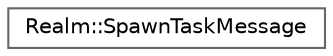 digraph "Graphical Class Hierarchy"
{
 // LATEX_PDF_SIZE
  bgcolor="transparent";
  edge [fontname=Helvetica,fontsize=10,labelfontname=Helvetica,labelfontsize=10];
  node [fontname=Helvetica,fontsize=10,shape=box,height=0.2,width=0.4];
  rankdir="LR";
  Node0 [id="Node000000",label="Realm::SpawnTaskMessage",height=0.2,width=0.4,color="grey40", fillcolor="white", style="filled",URL="$structRealm_1_1SpawnTaskMessage.html",tooltip=" "];
}
